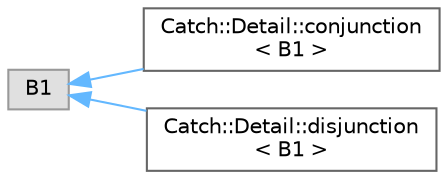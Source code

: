 digraph "Graphical Class Hierarchy"
{
 // LATEX_PDF_SIZE
  bgcolor="transparent";
  edge [fontname=Helvetica,fontsize=10,labelfontname=Helvetica,labelfontsize=10];
  node [fontname=Helvetica,fontsize=10,shape=box,height=0.2,width=0.4];
  rankdir="LR";
  Node0 [id="Node000000",label="B1",height=0.2,width=0.4,color="grey60", fillcolor="#E0E0E0", style="filled",tooltip=" "];
  Node0 -> Node1 [id="edge1_Node000000_Node000001",dir="back",color="steelblue1",style="solid",tooltip=" "];
  Node1 [id="Node000001",label="Catch::Detail::conjunction\l\< B1 \>",height=0.2,width=0.4,color="grey40", fillcolor="white", style="filled",URL="$structCatch_1_1Detail_1_1conjunction_3_01B1_01_4.html",tooltip=" "];
  Node0 -> Node2 [id="edge2_Node000000_Node000002",dir="back",color="steelblue1",style="solid",tooltip=" "];
  Node2 [id="Node000002",label="Catch::Detail::disjunction\l\< B1 \>",height=0.2,width=0.4,color="grey40", fillcolor="white", style="filled",URL="$structCatch_1_1Detail_1_1disjunction_3_01B1_01_4.html",tooltip=" "];
}

